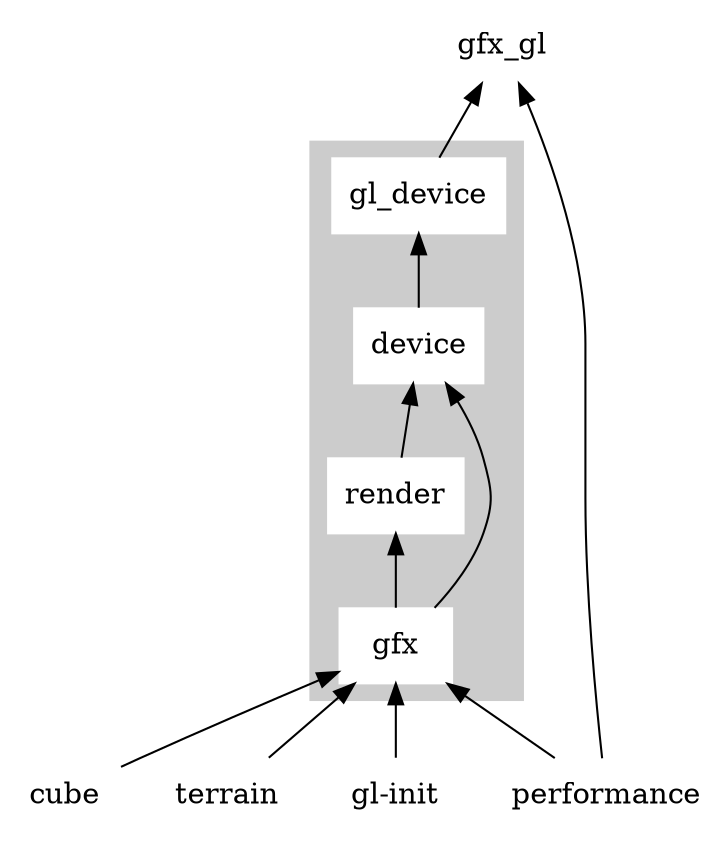 digraph gfx {
    rankdir=BT;

    # Main gfx-rs crates
    subgraph cluster_gfx {
        style=filled;
        color=gray80;

        node [shape=box, style=filled, color=white];
        "gfx" -> "render";
        "gfx" -> "device";
        "render" -> "device";
        "device" -> "gl_device";
    }

    # Examples and external dependencies
    node [shape=none];

    "gl_device" -> "gfx_gl";
    "cube" -> "gfx";
    "terrain" -> "gfx";
    "gl-init" -> "gfx";
    "performance" -> "gfx";
    "performance" -> "gfx_gl";
}
